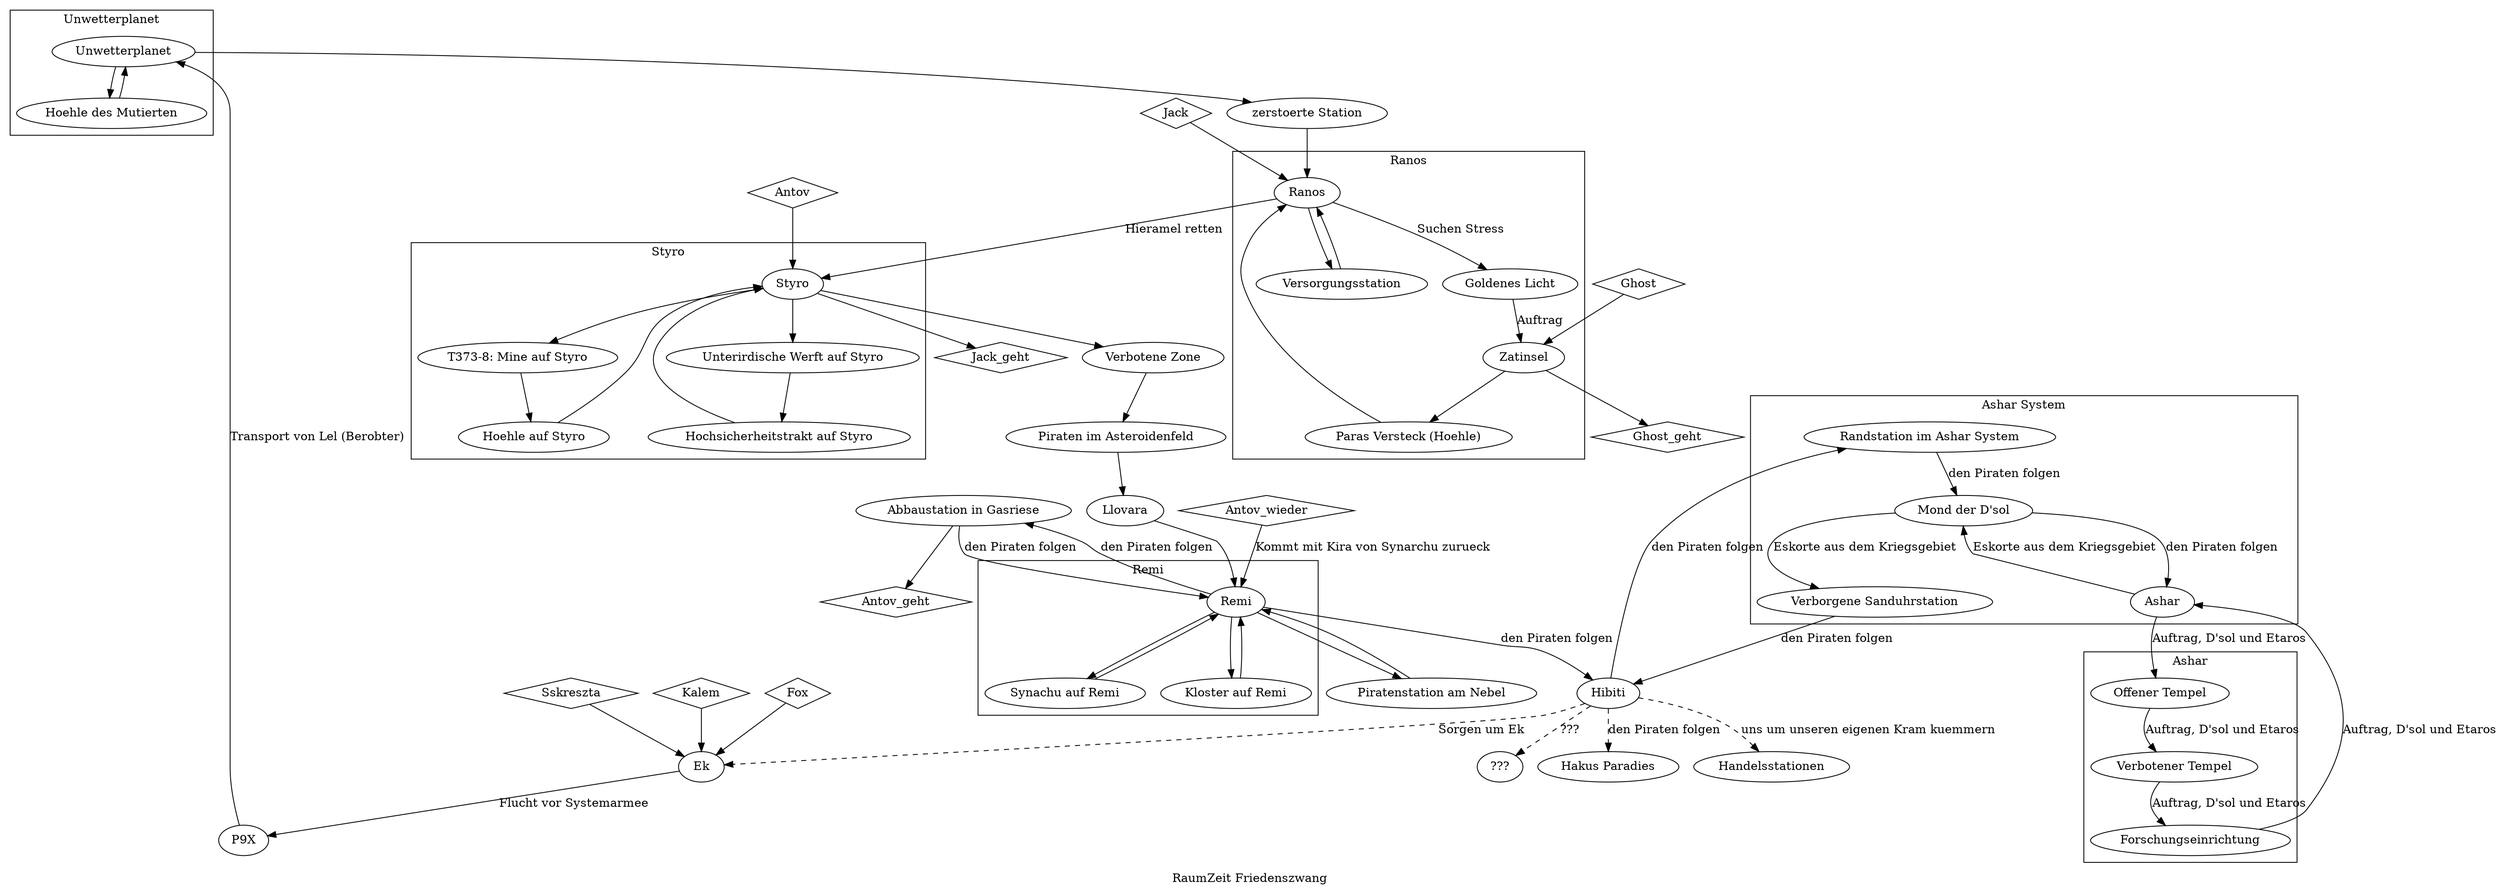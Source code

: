 digraph G {
    name = "RaumZeit Friedenszwang"
    label = "RaumZeit Friedenszwang"
    // Personen
    node [shape="diamond"] Sskreszta; Kalem; Fox; Jack; Jack_geht; Ghost; Ghost_geht; Antov; Antov_geht; Antov_wieder
    
    node [shape=""]
    // dazugestoßen 
    Sskreszta -> Ek
    Kalem -> Ek
    Fox -> Ek
    Jack -> Ranos
    Ghost -> Zatinsel 
    Antov -> Styro
    
    // verlassen
    Zatinsel -> Ghost_geht
    Styro -> Jack_geht
    "Abbaustation in Gasriese" -> Antov_geht

    // wiedergekommen
    edge [label="Kommt mit Kira von Synarchu zurueck"]
    Antov_wieder -> Remi
    
    // Der Weg
    edge [label="Flucht vor Systemarmee"] Ek -> P9X 
    edge [label="Transport von Lel (Berobter)"] P9X -> Unwetterplanet
    edge [label=""]
    Unwetterplanet -> "zerstoerte Station" -> Ranos
    
    edge [label="Hieramel retten"]
    Ranos -> Styro 
    
    edge [label=""]
    Styro -> "Verbotene Zone" -> "Piraten im Asteroidenfeld" -> Llovara -> Remi -> "Piratenstation am Nebel" -> Remi

    edge [label="den Piraten folgen"] Remi -> "Abbaustation in Gasriese" -> Remi
    Remi -> "Hibiti" -> "Randstation im Ashar System"

    // Wie es weitergehen koennte. 
    edge [label="den Piraten folgen"] "Verborgene Sanduhrstation" -> "Hibiti"
    edge [style="dashed"]
    edge [label="den Piraten folgen"] "Hibiti" -> "Hakus Paradies"
    edge [label="uns um unseren eigenen Kram kuemmern"] "Hibiti" -> "Handelsstationen"
    edge [label="Sorgen um Ek"] "Hibiti" -> "Ek"
    edge [label="???"] "Hibiti" -> "???"
    
    edge [label="" style=""]
    // Beschreibungen
        
        // Ereignisse auf dem Unwetterplaneten
        subgraph cluster0 {
            name = Unwetterplanet
            label = Unwetterplanet
            Unwetterplanet -> "Hoehle des Mutierten" -> Unwetterplanet
        }
        
        // Ereignisse in Ranos
        subgraph cluster1 {
            name = Ranos
            label = Ranos
            edge [label="Suchen Stress"]Ranos -> "Goldenes Licht"
            edge [label="Auftrag"] "Goldenes Licht" -> Zatinsel
            edge [label=""] Zatinsel -> "Paras Versteck (Hoehle)" -> Ranos -> Versorgungsstation -> Ranos
        }
        
        // Ereignisse in Styro
        subgraph cluster2 {
            name = Styro
            label = Styro
            Styro -> "T373-8: Mine auf Styro" ->  "Hoehle auf Styro" -> Styro -> "Unterirdische Werft auf Styro" -> "Hochsicherheitstrakt auf Styro" -> Styro 
        }
        
        // Ereignisse auf Remi
        subgraph cluster3 { 
            name = Remi
            label = Remi
            Remi -> "Synachu auf Remi" -> Remi -> "Kloster auf Remi" -> Remi
        }

        // Ereignisse bei Ashar
        subgraph cluster4 { 
            name = "Ashar System"
            label = "Ashar System"
            edge [label="den Piraten folgen"] "Randstation im Ashar System" -> "Mond der D'sol" -> "Ashar" 
            edge [label="Eskorte aus dem Kriegsgebiet"] Ashar -> "Mond der D'sol" -> "Verborgene Sanduhrstation"
        }

        // Ereignisse auf Ashar
        subgraph cluster5 { 
            name = "Ashar"
            label = "Ashar"
            edge [label="Auftrag, D'sol und Etaros"] Ashar -> "Offener Tempel" -> "Verbotener Tempel" -> Forschungseinrichtung -> Ashar
        }
}
